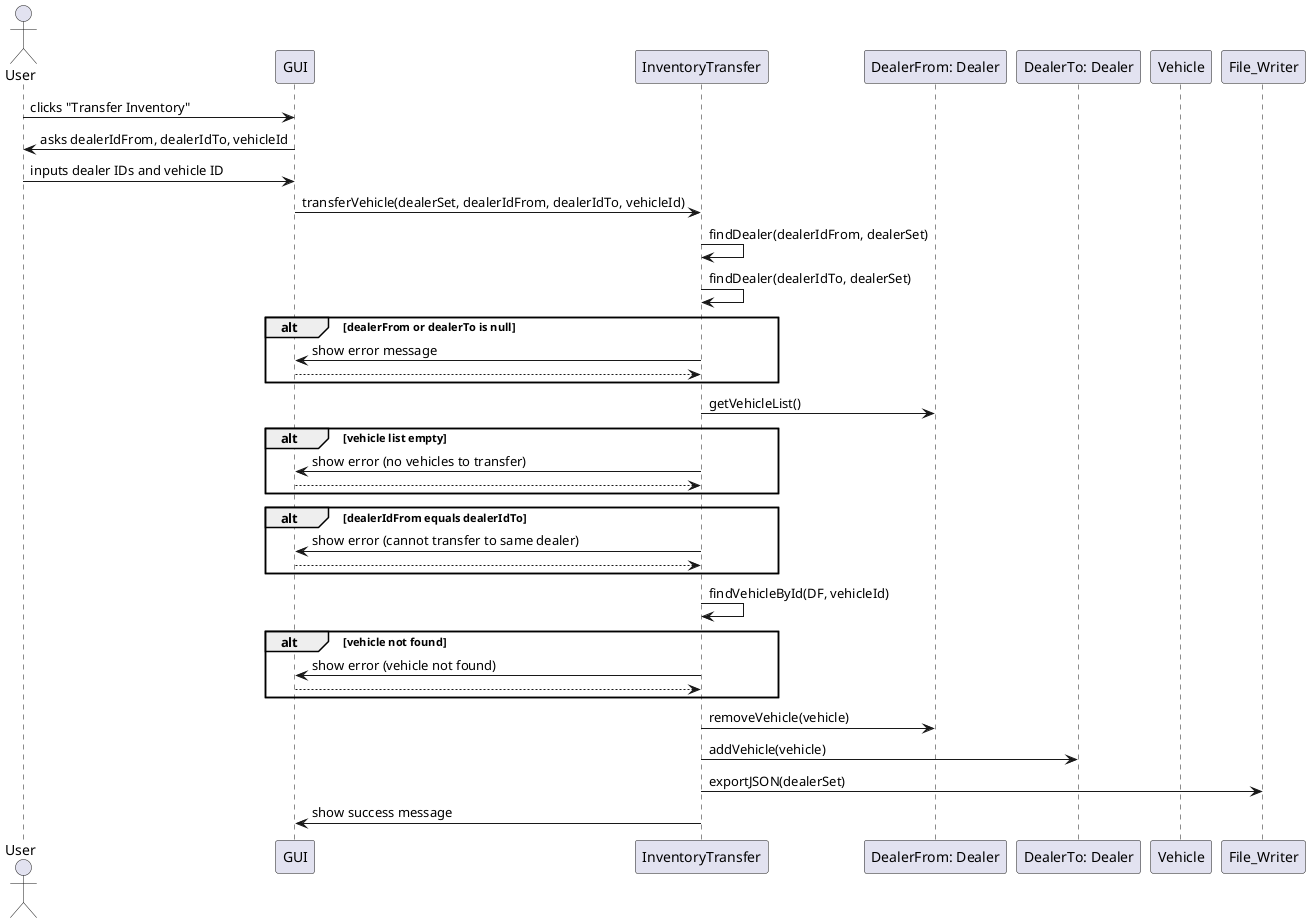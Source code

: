 @@startuml
 actor User

 participant "GUI" as GUI
 participant "InventoryTransfer" as IT
 participant "DealerFrom: Dealer" as DF
 participant "DealerTo: Dealer" as DT
 participant "Vehicle" as V
 participant "File_Writer" as FW

 User -> GUI : clicks "Transfer Inventory"
 GUI -> User : asks dealerIdFrom, dealerIdTo, vehicleId
 User -> GUI : inputs dealer IDs and vehicle ID

 GUI -> IT : transferVehicle(dealerSet, dealerIdFrom, dealerIdTo, vehicleId)

 IT -> IT : findDealer(dealerIdFrom, dealerSet)
 IT -> IT : findDealer(dealerIdTo, dealerSet)

 alt dealerFrom or dealerTo is null
     IT -> GUI : show error message
     return
 end

 IT -> DF : getVehicleList()
 alt vehicle list empty
     IT -> GUI : show error (no vehicles to transfer)
     return
 end

 alt dealerIdFrom equals dealerIdTo
     IT -> GUI : show error (cannot transfer to same dealer)
     return
 end

 IT -> IT : findVehicleById(DF, vehicleId)
 alt vehicle not found
     IT -> GUI : show error (vehicle not found)
     return
 end

 IT -> DF : removeVehicle(vehicle)
 IT -> DT : addVehicle(vehicle)
 IT -> FW : exportJSON(dealerSet)

 IT -> GUI : show success message

 @enduml
